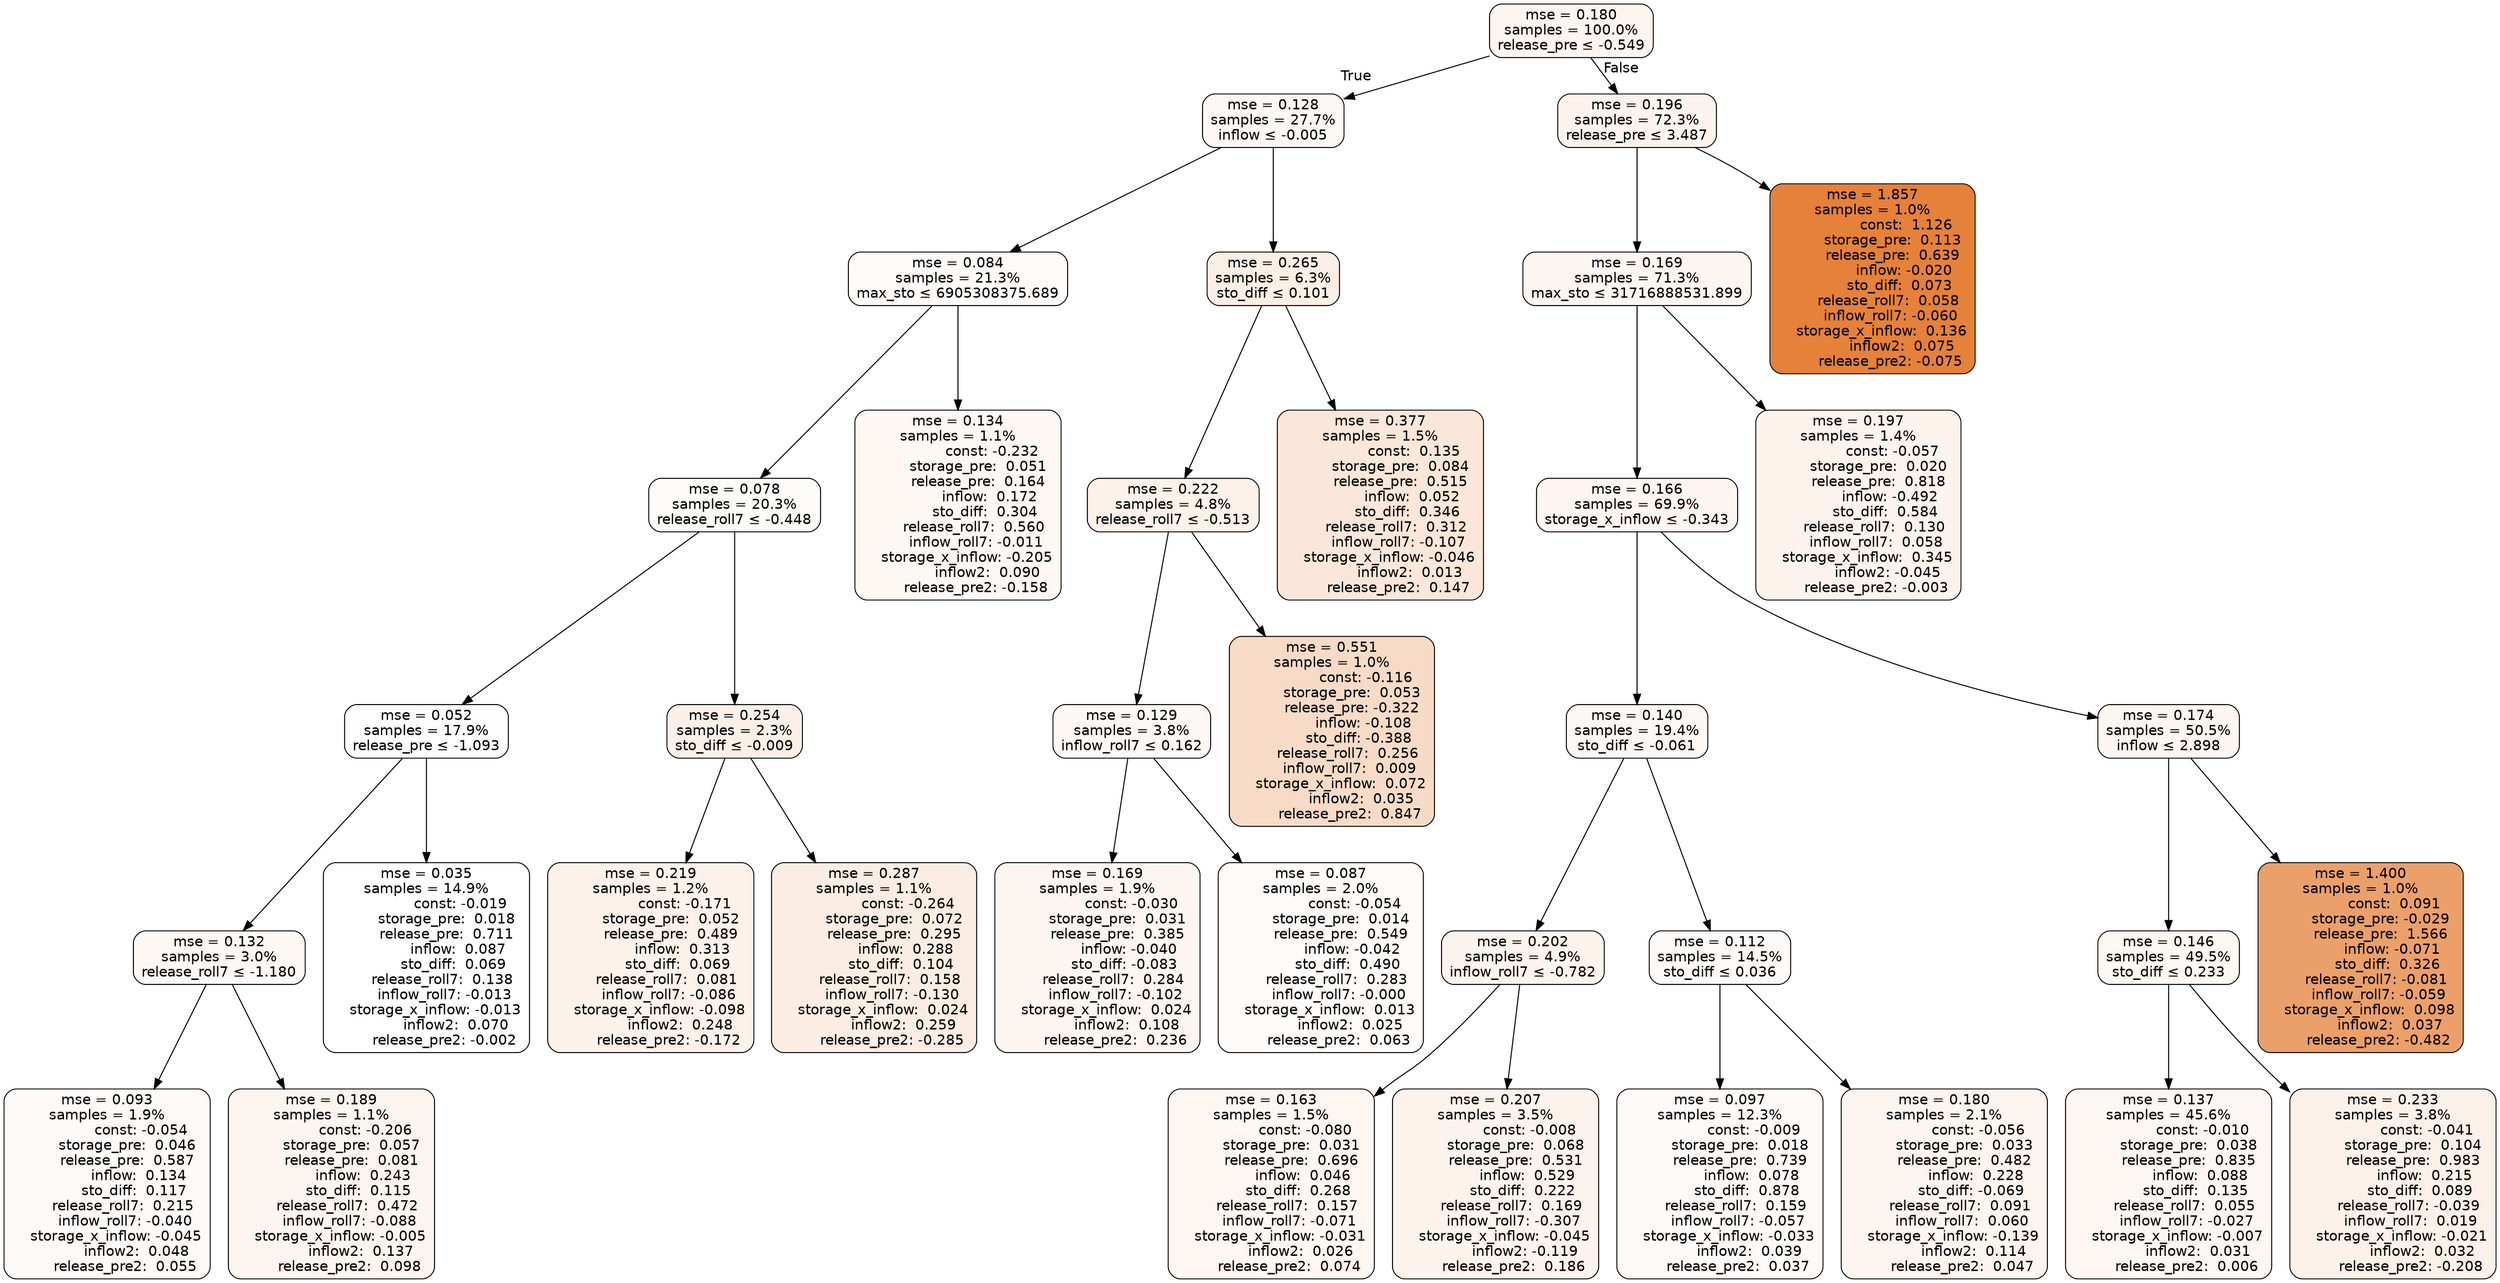 digraph tree {
bgcolor="transparent"
node [shape=rectangle, style="filled, rounded", color="black", fontname=helvetica] ;
edge [fontname=helvetica] ;
	"0" [label="mse = 0.180
samples = 100.0%
release_pre &le; -0.549", fillcolor="#fcf4ef"]
	"1" [label="mse = 0.128
samples = 27.7%
inflow &le; -0.005", fillcolor="#fdf8f4"]
	"2" [label="mse = 0.084
samples = 21.3%
max_sto &le; 6905308375.689", fillcolor="#fefbf9"]
	"3" [label="mse = 0.078
samples = 20.3%
release_roll7 &le; -0.448", fillcolor="#fefcfa"]
	"4" [label="mse = 0.052
samples = 17.9%
release_pre &le; -1.093", fillcolor="#fefdfd"]
	"5" [label="mse = 0.132
samples = 3.0%
release_roll7 &le; -1.180", fillcolor="#fdf8f4"]
	"6" [label="mse = 0.093
samples = 1.9%
               const: -0.054
         storage_pre:  0.046
         release_pre:  0.587
              inflow:  0.134
            sto_diff:  0.117
       release_roll7:  0.215
        inflow_roll7: -0.040
    storage_x_inflow: -0.045
             inflow2:  0.048
        release_pre2:  0.055", fillcolor="#fefaf8"]
	"7" [label="mse = 0.189
samples = 1.1%
               const: -0.206
         storage_pre:  0.057
         release_pre:  0.081
              inflow:  0.243
            sto_diff:  0.115
       release_roll7:  0.472
        inflow_roll7: -0.088
    storage_x_inflow: -0.005
             inflow2:  0.137
        release_pre2:  0.098", fillcolor="#fcf4ee"]
	"8" [label="mse = 0.035
samples = 14.9%
               const: -0.019
         storage_pre:  0.018
         release_pre:  0.711
              inflow:  0.087
            sto_diff:  0.069
       release_roll7:  0.138
        inflow_roll7: -0.013
    storage_x_inflow: -0.013
             inflow2:  0.070
        release_pre2: -0.002", fillcolor="#ffffff"]
	"9" [label="mse = 0.254
samples = 2.3%
sto_diff &le; -0.009", fillcolor="#fbefe7"]
	"10" [label="mse = 0.219
samples = 1.2%
               const: -0.171
         storage_pre:  0.052
         release_pre:  0.489
              inflow:  0.313
            sto_diff:  0.069
       release_roll7:  0.081
        inflow_roll7: -0.086
    storage_x_inflow: -0.098
             inflow2:  0.248
        release_pre2: -0.172", fillcolor="#fcf2ea"]
	"11" [label="mse = 0.287
samples = 1.1%
               const: -0.264
         storage_pre:  0.072
         release_pre:  0.295
              inflow:  0.288
            sto_diff:  0.104
       release_roll7:  0.158
        inflow_roll7: -0.130
    storage_x_inflow:  0.024
             inflow2:  0.259
        release_pre2: -0.285", fillcolor="#fbede3"]
	"12" [label="mse = 0.134
samples = 1.1%
               const: -0.232
         storage_pre:  0.051
         release_pre:  0.164
              inflow:  0.172
            sto_diff:  0.304
       release_roll7:  0.560
        inflow_roll7: -0.011
    storage_x_inflow: -0.205
             inflow2:  0.090
        release_pre2: -0.158", fillcolor="#fdf8f4"]
	"13" [label="mse = 0.265
samples = 6.3%
sto_diff &le; 0.101", fillcolor="#fbefe5"]
	"14" [label="mse = 0.222
samples = 4.8%
release_roll7 &le; -0.513", fillcolor="#fcf2ea"]
	"15" [label="mse = 0.129
samples = 3.8%
inflow_roll7 &le; 0.162", fillcolor="#fdf8f4"]
	"16" [label="mse = 0.169
samples = 1.9%
               const: -0.030
         storage_pre:  0.031
         release_pre:  0.385
              inflow: -0.040
            sto_diff: -0.083
       release_roll7:  0.284
        inflow_roll7: -0.102
    storage_x_inflow:  0.024
             inflow2:  0.108
        release_pre2:  0.236", fillcolor="#fdf5f0"]
	"17" [label="mse = 0.087
samples = 2.0%
               const: -0.054
         storage_pre:  0.014
         release_pre:  0.549
              inflow: -0.042
            sto_diff:  0.490
       release_roll7:  0.283
        inflow_roll7: -0.000
    storage_x_inflow:  0.013
             inflow2:  0.025
        release_pre2:  0.063", fillcolor="#fefbf9"]
	"18" [label="mse = 0.551
samples = 1.0%
               const: -0.116
         storage_pre:  0.053
         release_pre: -0.322
              inflow: -0.108
            sto_diff: -0.388
       release_roll7:  0.256
        inflow_roll7:  0.009
    storage_x_inflow:  0.072
             inflow2:  0.035
        release_pre2:  0.847", fillcolor="#f7dbc6"]
	"19" [label="mse = 0.377
samples = 1.5%
               const:  0.135
         storage_pre:  0.084
         release_pre:  0.515
              inflow:  0.052
            sto_diff:  0.346
       release_roll7:  0.312
        inflow_roll7: -0.107
    storage_x_inflow: -0.046
             inflow2:  0.013
        release_pre2:  0.147", fillcolor="#fae7d9"]
	"20" [label="mse = 0.196
samples = 72.3%
release_pre &le; 3.487", fillcolor="#fcf3ed"]
	"21" [label="mse = 0.169
samples = 71.3%
max_sto &le; 31716888531.899", fillcolor="#fdf5f0"]
	"22" [label="mse = 0.166
samples = 69.9%
storage_x_inflow &le; -0.343", fillcolor="#fdf5f0"]
	"23" [label="mse = 0.140
samples = 19.4%
sto_diff &le; -0.061", fillcolor="#fdf7f3"]
	"24" [label="mse = 0.202
samples = 4.9%
inflow_roll7 &le; -0.782", fillcolor="#fcf3ec"]
	"25" [label="mse = 0.163
samples = 1.5%
               const: -0.080
         storage_pre:  0.031
         release_pre:  0.696
              inflow:  0.046
            sto_diff:  0.268
       release_roll7:  0.157
        inflow_roll7: -0.071
    storage_x_inflow: -0.031
             inflow2:  0.026
        release_pre2:  0.074", fillcolor="#fdf6f1"]
	"26" [label="mse = 0.207
samples = 3.5%
               const: -0.008
         storage_pre:  0.068
         release_pre:  0.531
              inflow:  0.529
            sto_diff:  0.222
       release_roll7:  0.169
        inflow_roll7: -0.307
    storage_x_inflow: -0.045
             inflow2: -0.119
        release_pre2:  0.186", fillcolor="#fcf3ec"]
	"27" [label="mse = 0.112
samples = 14.5%
sto_diff &le; 0.036", fillcolor="#fdf9f6"]
	"28" [label="mse = 0.097
samples = 12.3%
               const: -0.009
         storage_pre:  0.018
         release_pre:  0.739
              inflow:  0.078
            sto_diff:  0.878
       release_roll7:  0.159
        inflow_roll7: -0.057
    storage_x_inflow: -0.033
             inflow2:  0.039
        release_pre2:  0.037", fillcolor="#fefaf8"]
	"29" [label="mse = 0.180
samples = 2.1%
               const: -0.056
         storage_pre:  0.033
         release_pre:  0.482
              inflow:  0.228
            sto_diff: -0.069
       release_roll7:  0.091
        inflow_roll7:  0.060
    storage_x_inflow: -0.139
             inflow2:  0.114
        release_pre2:  0.047", fillcolor="#fcf4ef"]
	"30" [label="mse = 0.174
samples = 50.5%
inflow &le; 2.898", fillcolor="#fdf5ef"]
	"31" [label="mse = 0.146
samples = 49.5%
sto_diff &le; 0.233", fillcolor="#fdf7f2"]
	"32" [label="mse = 0.137
samples = 45.6%
               const: -0.010
         storage_pre:  0.038
         release_pre:  0.835
              inflow:  0.088
            sto_diff:  0.135
       release_roll7:  0.055
        inflow_roll7: -0.027
    storage_x_inflow: -0.007
             inflow2:  0.031
        release_pre2:  0.006", fillcolor="#fdf7f3"]
	"33" [label="mse = 0.233
samples = 3.8%
               const: -0.041
         storage_pre:  0.104
         release_pre:  0.983
              inflow:  0.215
            sto_diff:  0.089
       release_roll7: -0.039
        inflow_roll7:  0.019
    storage_x_inflow: -0.021
             inflow2:  0.032
        release_pre2: -0.208", fillcolor="#fcf1e9"]
	"34" [label="mse = 1.400
samples = 1.0%
               const:  0.091
         storage_pre: -0.029
         release_pre:  1.566
              inflow: -0.071
            sto_diff:  0.326
       release_roll7: -0.081
        inflow_roll7: -0.059
    storage_x_inflow:  0.098
             inflow2:  0.037
        release_pre2: -0.482", fillcolor="#eba06a"]
	"35" [label="mse = 0.197
samples = 1.4%
               const: -0.057
         storage_pre:  0.020
         release_pre:  0.818
              inflow: -0.492
            sto_diff:  0.584
       release_roll7:  0.130
        inflow_roll7:  0.058
    storage_x_inflow:  0.345
             inflow2: -0.045
        release_pre2: -0.003", fillcolor="#fcf3ed"]
	"36" [label="mse = 1.857
samples = 1.0%
               const:  1.126
         storage_pre:  0.113
         release_pre:  0.639
              inflow: -0.020
            sto_diff:  0.073
       release_roll7:  0.058
        inflow_roll7: -0.060
    storage_x_inflow:  0.136
             inflow2:  0.075
        release_pre2: -0.075", fillcolor="#e58139"]

	"0" -> "1" [labeldistance=2.5, labelangle=45, headlabel="True"]
	"1" -> "2"
	"2" -> "3"
	"3" -> "4"
	"4" -> "5"
	"5" -> "6"
	"5" -> "7"
	"4" -> "8"
	"3" -> "9"
	"9" -> "10"
	"9" -> "11"
	"2" -> "12"
	"1" -> "13"
	"13" -> "14"
	"14" -> "15"
	"15" -> "16"
	"15" -> "17"
	"14" -> "18"
	"13" -> "19"
	"0" -> "20" [labeldistance=2.5, labelangle=-45, headlabel="False"]
	"20" -> "21"
	"21" -> "22"
	"22" -> "23"
	"23" -> "24"
	"24" -> "25"
	"24" -> "26"
	"23" -> "27"
	"27" -> "28"
	"27" -> "29"
	"22" -> "30"
	"30" -> "31"
	"31" -> "32"
	"31" -> "33"
	"30" -> "34"
	"21" -> "35"
	"20" -> "36"
}

